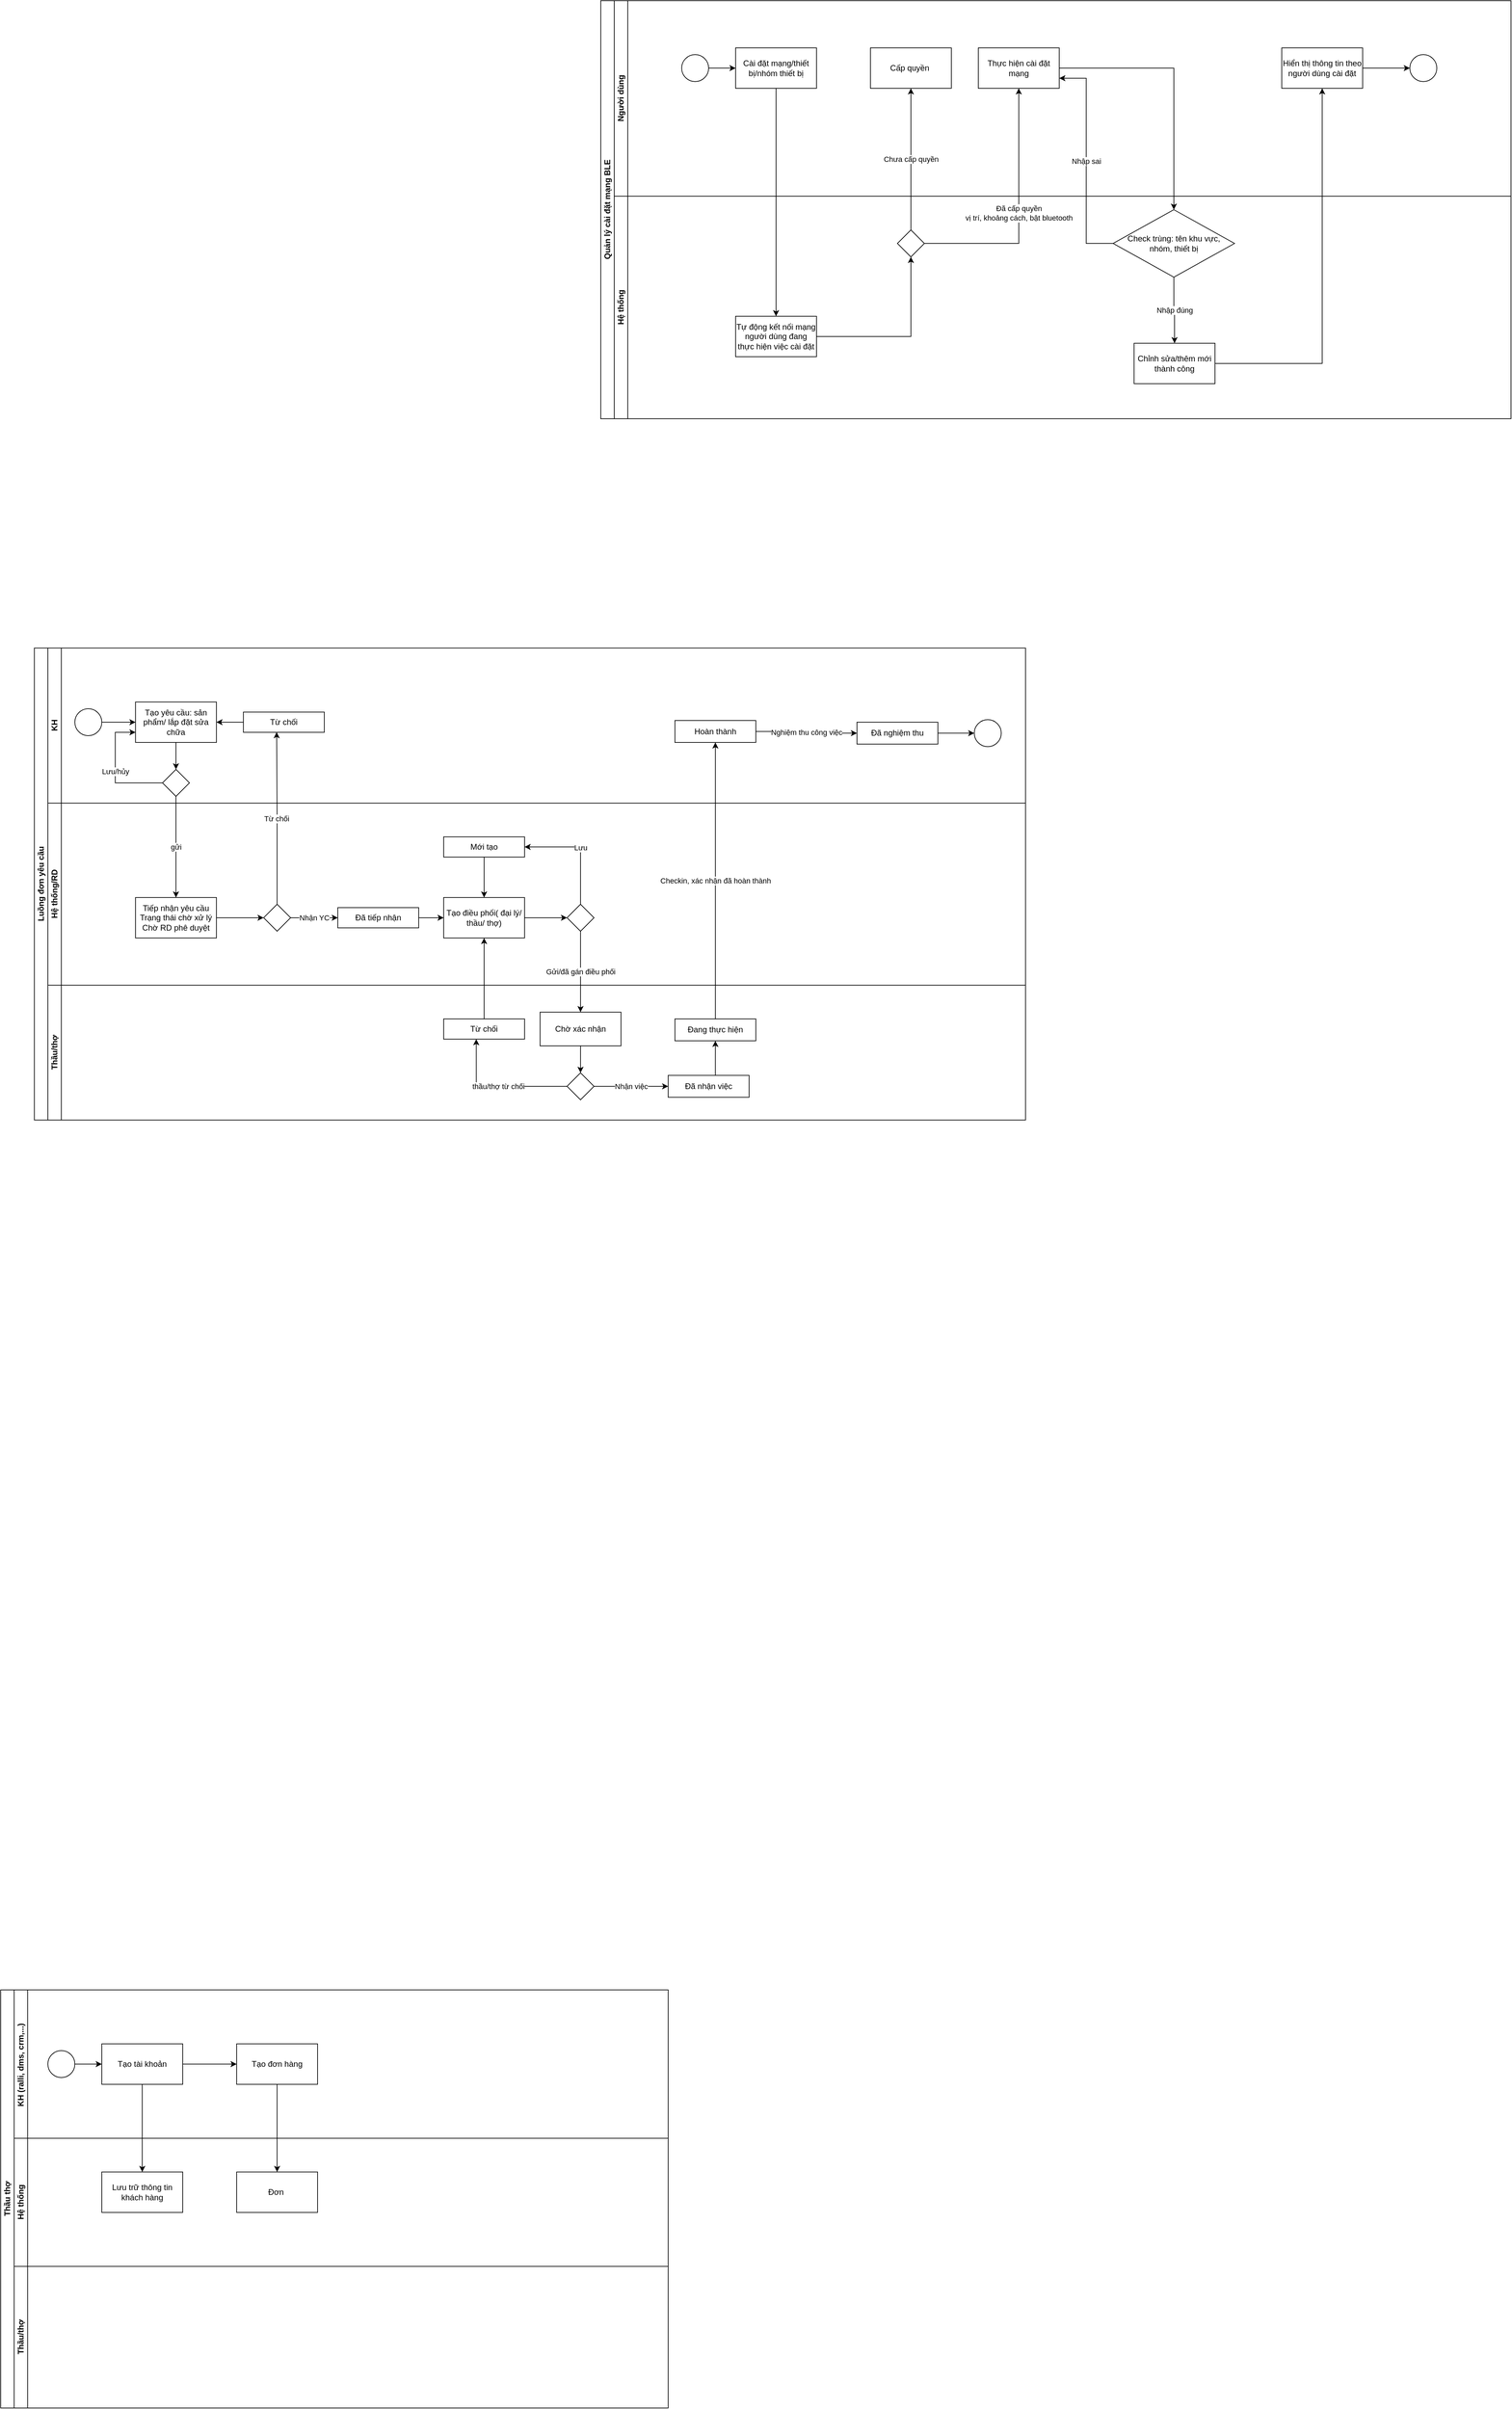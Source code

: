 <mxfile version="21.2.1" type="github">
  <diagram name="Trang-1" id="AQUSlerfujpNiMe7svl-">
    <mxGraphModel dx="2600" dy="4649" grid="1" gridSize="10" guides="1" tooltips="1" connect="1" arrows="1" fold="1" page="1" pageScale="1" pageWidth="827" pageHeight="1169" math="0" shadow="0">
      <root>
        <mxCell id="0" />
        <mxCell id="1" parent="0" />
        <mxCell id="vmiNTsruSPFpKQ4ee10j-1" value="Thầu thợ" style="swimlane;childLayout=stackLayout;resizeParent=1;resizeParentMax=0;horizontal=0;startSize=20;horizontalStack=0;html=1;" parent="1" vertex="1">
          <mxGeometry x="170" y="-130" width="990" height="620" as="geometry" />
        </mxCell>
        <mxCell id="vmiNTsruSPFpKQ4ee10j-2" value="KH (ralli, dms, crm,...)&amp;nbsp;" style="swimlane;startSize=20;horizontal=0;html=1;" parent="vmiNTsruSPFpKQ4ee10j-1" vertex="1">
          <mxGeometry x="20" width="970" height="220" as="geometry" />
        </mxCell>
        <mxCell id="vmiNTsruSPFpKQ4ee10j-7" value="" style="edgeStyle=orthogonalEdgeStyle;rounded=0;orthogonalLoop=1;jettySize=auto;html=1;" parent="vmiNTsruSPFpKQ4ee10j-2" source="vmiNTsruSPFpKQ4ee10j-5" target="vmiNTsruSPFpKQ4ee10j-6" edge="1">
          <mxGeometry relative="1" as="geometry" />
        </mxCell>
        <mxCell id="vmiNTsruSPFpKQ4ee10j-5" value="" style="ellipse;whiteSpace=wrap;html=1;aspect=fixed;" parent="vmiNTsruSPFpKQ4ee10j-2" vertex="1">
          <mxGeometry x="50" y="90" width="40" height="40" as="geometry" />
        </mxCell>
        <mxCell id="vmiNTsruSPFpKQ4ee10j-11" value="" style="edgeStyle=orthogonalEdgeStyle;rounded=0;orthogonalLoop=1;jettySize=auto;html=1;" parent="vmiNTsruSPFpKQ4ee10j-2" source="vmiNTsruSPFpKQ4ee10j-6" target="vmiNTsruSPFpKQ4ee10j-10" edge="1">
          <mxGeometry relative="1" as="geometry" />
        </mxCell>
        <mxCell id="vmiNTsruSPFpKQ4ee10j-6" value="Tạo tài khoản" style="whiteSpace=wrap;html=1;" parent="vmiNTsruSPFpKQ4ee10j-2" vertex="1">
          <mxGeometry x="130" y="80" width="120" height="60" as="geometry" />
        </mxCell>
        <mxCell id="vmiNTsruSPFpKQ4ee10j-10" value="Tạo đơn hàng" style="whiteSpace=wrap;html=1;" parent="vmiNTsruSPFpKQ4ee10j-2" vertex="1">
          <mxGeometry x="330" y="80" width="120" height="60" as="geometry" />
        </mxCell>
        <mxCell id="vmiNTsruSPFpKQ4ee10j-3" value="Hệ thống" style="swimlane;startSize=20;horizontal=0;html=1;" parent="vmiNTsruSPFpKQ4ee10j-1" vertex="1">
          <mxGeometry x="20" y="220" width="970" height="190" as="geometry" />
        </mxCell>
        <mxCell id="vmiNTsruSPFpKQ4ee10j-8" value="Lưu trữ thông tin khách hàng" style="whiteSpace=wrap;html=1;" parent="vmiNTsruSPFpKQ4ee10j-3" vertex="1">
          <mxGeometry x="130" y="50" width="120" height="60" as="geometry" />
        </mxCell>
        <mxCell id="vmiNTsruSPFpKQ4ee10j-12" value="Đơn&amp;nbsp;" style="whiteSpace=wrap;html=1;" parent="vmiNTsruSPFpKQ4ee10j-3" vertex="1">
          <mxGeometry x="330" y="50" width="120" height="60" as="geometry" />
        </mxCell>
        <mxCell id="vmiNTsruSPFpKQ4ee10j-4" value="Thầu/thợ" style="swimlane;startSize=20;horizontal=0;html=1;" parent="vmiNTsruSPFpKQ4ee10j-1" vertex="1">
          <mxGeometry x="20" y="410" width="970" height="210" as="geometry" />
        </mxCell>
        <mxCell id="vmiNTsruSPFpKQ4ee10j-9" value="" style="edgeStyle=orthogonalEdgeStyle;rounded=0;orthogonalLoop=1;jettySize=auto;html=1;" parent="vmiNTsruSPFpKQ4ee10j-1" source="vmiNTsruSPFpKQ4ee10j-6" target="vmiNTsruSPFpKQ4ee10j-8" edge="1">
          <mxGeometry relative="1" as="geometry" />
        </mxCell>
        <mxCell id="vmiNTsruSPFpKQ4ee10j-13" value="" style="edgeStyle=orthogonalEdgeStyle;rounded=0;orthogonalLoop=1;jettySize=auto;html=1;" parent="vmiNTsruSPFpKQ4ee10j-1" source="vmiNTsruSPFpKQ4ee10j-10" target="vmiNTsruSPFpKQ4ee10j-12" edge="1">
          <mxGeometry relative="1" as="geometry" />
        </mxCell>
        <mxCell id="vmiNTsruSPFpKQ4ee10j-14" value="Luồng đơn yêu cầu" style="swimlane;childLayout=stackLayout;resizeParent=1;resizeParentMax=0;horizontal=0;startSize=20;horizontalStack=0;html=1;" parent="1" vertex="1">
          <mxGeometry x="220" y="-2120" width="1470" height="700" as="geometry" />
        </mxCell>
        <mxCell id="vmiNTsruSPFpKQ4ee10j-40" value="gửi" style="edgeStyle=orthogonalEdgeStyle;rounded=0;orthogonalLoop=1;jettySize=auto;html=1;exitX=0.5;exitY=1;exitDx=0;exitDy=0;entryX=0.5;entryY=0;entryDx=0;entryDy=0;" parent="vmiNTsruSPFpKQ4ee10j-14" source="vmiNTsruSPFpKQ4ee10j-34" target="vmiNTsruSPFpKQ4ee10j-41" edge="1">
          <mxGeometry relative="1" as="geometry">
            <mxPoint x="210" y="290" as="targetPoint" />
            <Array as="points">
              <mxPoint x="210" y="240" />
              <mxPoint x="210" y="240" />
            </Array>
          </mxGeometry>
        </mxCell>
        <mxCell id="vmiNTsruSPFpKQ4ee10j-53" value="Từ chối" style="edgeStyle=orthogonalEdgeStyle;rounded=0;orthogonalLoop=1;jettySize=auto;html=1;exitX=0.5;exitY=0;exitDx=0;exitDy=0;entryX=0.411;entryY=0.992;entryDx=0;entryDy=0;entryPerimeter=0;" parent="vmiNTsruSPFpKQ4ee10j-14" source="vmiNTsruSPFpKQ4ee10j-44" target="vmiNTsruSPFpKQ4ee10j-51" edge="1">
          <mxGeometry relative="1" as="geometry" />
        </mxCell>
        <mxCell id="vmiNTsruSPFpKQ4ee10j-73" value="Gửi/đã gán điều phối" style="edgeStyle=orthogonalEdgeStyle;rounded=0;orthogonalLoop=1;jettySize=auto;html=1;exitX=0.5;exitY=1;exitDx=0;exitDy=0;entryX=0.5;entryY=0;entryDx=0;entryDy=0;" parent="vmiNTsruSPFpKQ4ee10j-14" source="vmiNTsruSPFpKQ4ee10j-57" target="vmiNTsruSPFpKQ4ee10j-72" edge="1">
          <mxGeometry relative="1" as="geometry" />
        </mxCell>
        <mxCell id="vmiNTsruSPFpKQ4ee10j-15" value="KH" style="swimlane;startSize=20;horizontal=0;html=1;" parent="vmiNTsruSPFpKQ4ee10j-14" vertex="1">
          <mxGeometry x="20" width="1450" height="230" as="geometry" />
        </mxCell>
        <mxCell id="vmiNTsruSPFpKQ4ee10j-19" value="" style="ellipse;whiteSpace=wrap;html=1;aspect=fixed;" parent="vmiNTsruSPFpKQ4ee10j-15" vertex="1">
          <mxGeometry x="40" y="90" width="40" height="40" as="geometry" />
        </mxCell>
        <mxCell id="vmiNTsruSPFpKQ4ee10j-20" value="Tạo yêu cầu: sản phẩm/ lắp đặt sửa chữa" style="whiteSpace=wrap;html=1;" parent="vmiNTsruSPFpKQ4ee10j-15" vertex="1">
          <mxGeometry x="130" y="80" width="120" height="60" as="geometry" />
        </mxCell>
        <mxCell id="vmiNTsruSPFpKQ4ee10j-21" value="" style="edgeStyle=orthogonalEdgeStyle;rounded=0;orthogonalLoop=1;jettySize=auto;html=1;" parent="vmiNTsruSPFpKQ4ee10j-15" source="vmiNTsruSPFpKQ4ee10j-19" target="vmiNTsruSPFpKQ4ee10j-20" edge="1">
          <mxGeometry relative="1" as="geometry" />
        </mxCell>
        <mxCell id="vmiNTsruSPFpKQ4ee10j-36" value="Lưu/hủy" style="edgeStyle=orthogonalEdgeStyle;rounded=0;orthogonalLoop=1;jettySize=auto;html=1;entryX=0;entryY=0.75;entryDx=0;entryDy=0;" parent="vmiNTsruSPFpKQ4ee10j-15" source="vmiNTsruSPFpKQ4ee10j-34" target="vmiNTsruSPFpKQ4ee10j-20" edge="1">
          <mxGeometry relative="1" as="geometry">
            <Array as="points">
              <mxPoint x="100" y="200" />
              <mxPoint x="100" y="125" />
            </Array>
          </mxGeometry>
        </mxCell>
        <mxCell id="vmiNTsruSPFpKQ4ee10j-34" value="" style="rhombus;whiteSpace=wrap;html=1;" parent="vmiNTsruSPFpKQ4ee10j-15" vertex="1">
          <mxGeometry x="170" y="180" width="40" height="40" as="geometry" />
        </mxCell>
        <mxCell id="vmiNTsruSPFpKQ4ee10j-35" value="" style="edgeStyle=orthogonalEdgeStyle;rounded=0;orthogonalLoop=1;jettySize=auto;html=1;" parent="vmiNTsruSPFpKQ4ee10j-15" source="vmiNTsruSPFpKQ4ee10j-20" target="vmiNTsruSPFpKQ4ee10j-34" edge="1">
          <mxGeometry relative="1" as="geometry" />
        </mxCell>
        <mxCell id="vmiNTsruSPFpKQ4ee10j-54" style="edgeStyle=orthogonalEdgeStyle;rounded=0;orthogonalLoop=1;jettySize=auto;html=1;exitX=0;exitY=0.5;exitDx=0;exitDy=0;entryX=1;entryY=0.5;entryDx=0;entryDy=0;" parent="vmiNTsruSPFpKQ4ee10j-15" source="vmiNTsruSPFpKQ4ee10j-51" target="vmiNTsruSPFpKQ4ee10j-20" edge="1">
          <mxGeometry relative="1" as="geometry" />
        </mxCell>
        <mxCell id="vmiNTsruSPFpKQ4ee10j-51" value="Từ chối" style="whiteSpace=wrap;html=1;" parent="vmiNTsruSPFpKQ4ee10j-15" vertex="1">
          <mxGeometry x="290" y="95" width="120" height="30" as="geometry" />
        </mxCell>
        <mxCell id="vmiNTsruSPFpKQ4ee10j-95" value="Nghiệm thu công việc" style="edgeStyle=orthogonalEdgeStyle;rounded=0;orthogonalLoop=1;jettySize=auto;html=1;entryX=0;entryY=0.5;entryDx=0;entryDy=0;" parent="vmiNTsruSPFpKQ4ee10j-15" source="vmiNTsruSPFpKQ4ee10j-90" target="vmiNTsruSPFpKQ4ee10j-92" edge="1">
          <mxGeometry relative="1" as="geometry" />
        </mxCell>
        <mxCell id="vmiNTsruSPFpKQ4ee10j-90" value="Hoàn thành" style="whiteSpace=wrap;html=1;" parent="vmiNTsruSPFpKQ4ee10j-15" vertex="1">
          <mxGeometry x="930" y="107.5" width="120" height="32.5" as="geometry" />
        </mxCell>
        <mxCell id="vmiNTsruSPFpKQ4ee10j-94" style="edgeStyle=orthogonalEdgeStyle;rounded=0;orthogonalLoop=1;jettySize=auto;html=1;entryX=0;entryY=0.5;entryDx=0;entryDy=0;" parent="vmiNTsruSPFpKQ4ee10j-15" source="vmiNTsruSPFpKQ4ee10j-92" target="vmiNTsruSPFpKQ4ee10j-93" edge="1">
          <mxGeometry relative="1" as="geometry" />
        </mxCell>
        <mxCell id="vmiNTsruSPFpKQ4ee10j-92" value="Đã nghiệm thu" style="whiteSpace=wrap;html=1;" parent="vmiNTsruSPFpKQ4ee10j-15" vertex="1">
          <mxGeometry x="1200" y="110" width="120" height="32.5" as="geometry" />
        </mxCell>
        <mxCell id="vmiNTsruSPFpKQ4ee10j-93" value="" style="ellipse;whiteSpace=wrap;html=1;aspect=fixed;" parent="vmiNTsruSPFpKQ4ee10j-15" vertex="1">
          <mxGeometry x="1374" y="106.25" width="40" height="40" as="geometry" />
        </mxCell>
        <mxCell id="vmiNTsruSPFpKQ4ee10j-16" value="Hệ thống/RD" style="swimlane;startSize=20;horizontal=0;html=1;" parent="vmiNTsruSPFpKQ4ee10j-14" vertex="1">
          <mxGeometry x="20" y="230" width="1450" height="270" as="geometry" />
        </mxCell>
        <mxCell id="vmiNTsruSPFpKQ4ee10j-49" style="edgeStyle=orthogonalEdgeStyle;rounded=0;orthogonalLoop=1;jettySize=auto;html=1;entryX=0;entryY=0.5;entryDx=0;entryDy=0;" parent="vmiNTsruSPFpKQ4ee10j-16" source="vmiNTsruSPFpKQ4ee10j-41" target="vmiNTsruSPFpKQ4ee10j-44" edge="1">
          <mxGeometry relative="1" as="geometry" />
        </mxCell>
        <mxCell id="vmiNTsruSPFpKQ4ee10j-41" value="Tiếp nhận yêu cầu&lt;br&gt;Trạng thái chờ xử lý&lt;br&gt;Chờ RD phê duyệt" style="whiteSpace=wrap;html=1;" parent="vmiNTsruSPFpKQ4ee10j-16" vertex="1">
          <mxGeometry x="130" y="140" width="120" height="60" as="geometry" />
        </mxCell>
        <mxCell id="vmiNTsruSPFpKQ4ee10j-75" value="Nhận YC" style="edgeStyle=orthogonalEdgeStyle;rounded=0;orthogonalLoop=1;jettySize=auto;html=1;entryX=0;entryY=0.5;entryDx=0;entryDy=0;" parent="vmiNTsruSPFpKQ4ee10j-16" source="vmiNTsruSPFpKQ4ee10j-44" target="vmiNTsruSPFpKQ4ee10j-74" edge="1">
          <mxGeometry relative="1" as="geometry" />
        </mxCell>
        <mxCell id="vmiNTsruSPFpKQ4ee10j-44" value="" style="rhombus;whiteSpace=wrap;html=1;" parent="vmiNTsruSPFpKQ4ee10j-16" vertex="1">
          <mxGeometry x="320" y="150" width="40" height="40" as="geometry" />
        </mxCell>
        <mxCell id="vmiNTsruSPFpKQ4ee10j-58" style="edgeStyle=orthogonalEdgeStyle;rounded=0;orthogonalLoop=1;jettySize=auto;html=1;" parent="vmiNTsruSPFpKQ4ee10j-16" source="vmiNTsruSPFpKQ4ee10j-55" target="vmiNTsruSPFpKQ4ee10j-57" edge="1">
          <mxGeometry relative="1" as="geometry" />
        </mxCell>
        <mxCell id="vmiNTsruSPFpKQ4ee10j-55" value="Tạo điều phối( đại lý/ thầu/ thợ)" style="whiteSpace=wrap;html=1;" parent="vmiNTsruSPFpKQ4ee10j-16" vertex="1">
          <mxGeometry x="587" y="140" width="120" height="60" as="geometry" />
        </mxCell>
        <mxCell id="vmiNTsruSPFpKQ4ee10j-70" value="Lưu" style="edgeStyle=orthogonalEdgeStyle;rounded=0;orthogonalLoop=1;jettySize=auto;html=1;exitX=0.5;exitY=0;exitDx=0;exitDy=0;entryX=1;entryY=0.5;entryDx=0;entryDy=0;" parent="vmiNTsruSPFpKQ4ee10j-16" source="vmiNTsruSPFpKQ4ee10j-57" target="vmiNTsruSPFpKQ4ee10j-68" edge="1">
          <mxGeometry relative="1" as="geometry" />
        </mxCell>
        <mxCell id="vmiNTsruSPFpKQ4ee10j-57" value="" style="rhombus;whiteSpace=wrap;html=1;" parent="vmiNTsruSPFpKQ4ee10j-16" vertex="1">
          <mxGeometry x="770" y="150" width="40" height="40" as="geometry" />
        </mxCell>
        <mxCell id="vmiNTsruSPFpKQ4ee10j-71" style="edgeStyle=orthogonalEdgeStyle;rounded=0;orthogonalLoop=1;jettySize=auto;html=1;exitX=0.5;exitY=1;exitDx=0;exitDy=0;entryX=0.5;entryY=0;entryDx=0;entryDy=0;" parent="vmiNTsruSPFpKQ4ee10j-16" source="vmiNTsruSPFpKQ4ee10j-68" target="vmiNTsruSPFpKQ4ee10j-55" edge="1">
          <mxGeometry relative="1" as="geometry" />
        </mxCell>
        <mxCell id="vmiNTsruSPFpKQ4ee10j-68" value="Mới tạo" style="whiteSpace=wrap;html=1;" parent="vmiNTsruSPFpKQ4ee10j-16" vertex="1">
          <mxGeometry x="587" y="50" width="120" height="30" as="geometry" />
        </mxCell>
        <mxCell id="vmiNTsruSPFpKQ4ee10j-76" style="edgeStyle=orthogonalEdgeStyle;rounded=0;orthogonalLoop=1;jettySize=auto;html=1;entryX=0;entryY=0.5;entryDx=0;entryDy=0;" parent="vmiNTsruSPFpKQ4ee10j-16" source="vmiNTsruSPFpKQ4ee10j-74" target="vmiNTsruSPFpKQ4ee10j-55" edge="1">
          <mxGeometry relative="1" as="geometry" />
        </mxCell>
        <mxCell id="vmiNTsruSPFpKQ4ee10j-74" value="Đã tiếp nhận" style="whiteSpace=wrap;html=1;" parent="vmiNTsruSPFpKQ4ee10j-16" vertex="1">
          <mxGeometry x="430" y="155" width="120" height="30" as="geometry" />
        </mxCell>
        <mxCell id="vmiNTsruSPFpKQ4ee10j-83" style="edgeStyle=orthogonalEdgeStyle;rounded=0;orthogonalLoop=1;jettySize=auto;html=1;entryX=0.5;entryY=1;entryDx=0;entryDy=0;" parent="vmiNTsruSPFpKQ4ee10j-14" source="vmiNTsruSPFpKQ4ee10j-82" target="vmiNTsruSPFpKQ4ee10j-55" edge="1">
          <mxGeometry relative="1" as="geometry" />
        </mxCell>
        <mxCell id="vmiNTsruSPFpKQ4ee10j-91" value="Checkin, xác nhận đã hoàn thành" style="edgeStyle=orthogonalEdgeStyle;rounded=0;orthogonalLoop=1;jettySize=auto;html=1;exitX=0.5;exitY=0;exitDx=0;exitDy=0;" parent="vmiNTsruSPFpKQ4ee10j-14" source="vmiNTsruSPFpKQ4ee10j-86" target="vmiNTsruSPFpKQ4ee10j-90" edge="1">
          <mxGeometry relative="1" as="geometry" />
        </mxCell>
        <mxCell id="vmiNTsruSPFpKQ4ee10j-17" value="Thầu/thợ" style="swimlane;startSize=20;horizontal=0;html=1;" parent="vmiNTsruSPFpKQ4ee10j-14" vertex="1">
          <mxGeometry x="20" y="500" width="1450" height="200" as="geometry" />
        </mxCell>
        <mxCell id="vmiNTsruSPFpKQ4ee10j-80" style="edgeStyle=orthogonalEdgeStyle;rounded=0;orthogonalLoop=1;jettySize=auto;html=1;entryX=0.5;entryY=0;entryDx=0;entryDy=0;" parent="vmiNTsruSPFpKQ4ee10j-17" source="vmiNTsruSPFpKQ4ee10j-72" target="vmiNTsruSPFpKQ4ee10j-79" edge="1">
          <mxGeometry relative="1" as="geometry" />
        </mxCell>
        <mxCell id="vmiNTsruSPFpKQ4ee10j-72" value="Chờ xác nhận" style="whiteSpace=wrap;html=1;" parent="vmiNTsruSPFpKQ4ee10j-17" vertex="1">
          <mxGeometry x="730" y="40" width="120" height="50" as="geometry" />
        </mxCell>
        <mxCell id="vmiNTsruSPFpKQ4ee10j-81" value="thầu/thợ từ chối" style="edgeStyle=orthogonalEdgeStyle;rounded=0;orthogonalLoop=1;jettySize=auto;html=1;entryX=0.403;entryY=1.002;entryDx=0;entryDy=0;entryPerimeter=0;" parent="vmiNTsruSPFpKQ4ee10j-17" source="vmiNTsruSPFpKQ4ee10j-79" target="vmiNTsruSPFpKQ4ee10j-82" edge="1">
          <mxGeometry relative="1" as="geometry">
            <mxPoint x="630" y="150.0" as="targetPoint" />
          </mxGeometry>
        </mxCell>
        <mxCell id="vmiNTsruSPFpKQ4ee10j-85" value="Nhận việc" style="edgeStyle=orthogonalEdgeStyle;rounded=0;orthogonalLoop=1;jettySize=auto;html=1;entryX=0;entryY=0.5;entryDx=0;entryDy=0;" parent="vmiNTsruSPFpKQ4ee10j-17" source="vmiNTsruSPFpKQ4ee10j-79" target="vmiNTsruSPFpKQ4ee10j-84" edge="1">
          <mxGeometry relative="1" as="geometry">
            <mxPoint x="880" y="150.0" as="targetPoint" />
          </mxGeometry>
        </mxCell>
        <mxCell id="vmiNTsruSPFpKQ4ee10j-79" value="" style="rhombus;whiteSpace=wrap;html=1;" parent="vmiNTsruSPFpKQ4ee10j-17" vertex="1">
          <mxGeometry x="770" y="130" width="40" height="40" as="geometry" />
        </mxCell>
        <mxCell id="vmiNTsruSPFpKQ4ee10j-82" value="Từ chối" style="whiteSpace=wrap;html=1;" parent="vmiNTsruSPFpKQ4ee10j-17" vertex="1">
          <mxGeometry x="587" y="50" width="120" height="30" as="geometry" />
        </mxCell>
        <mxCell id="vmiNTsruSPFpKQ4ee10j-87" style="edgeStyle=orthogonalEdgeStyle;rounded=0;orthogonalLoop=1;jettySize=auto;html=1;exitX=0.583;exitY=0.192;exitDx=0;exitDy=0;entryX=0.5;entryY=1;entryDx=0;entryDy=0;exitPerimeter=0;" parent="vmiNTsruSPFpKQ4ee10j-17" source="vmiNTsruSPFpKQ4ee10j-84" target="vmiNTsruSPFpKQ4ee10j-86" edge="1">
          <mxGeometry relative="1" as="geometry" />
        </mxCell>
        <mxCell id="vmiNTsruSPFpKQ4ee10j-84" value="Đã nhận việc" style="whiteSpace=wrap;html=1;" parent="vmiNTsruSPFpKQ4ee10j-17" vertex="1">
          <mxGeometry x="920" y="133.75" width="120" height="32.5" as="geometry" />
        </mxCell>
        <mxCell id="vmiNTsruSPFpKQ4ee10j-86" value="Đang thực hiện" style="whiteSpace=wrap;html=1;" parent="vmiNTsruSPFpKQ4ee10j-17" vertex="1">
          <mxGeometry x="930" y="50" width="120" height="32.5" as="geometry" />
        </mxCell>
        <mxCell id="GGCU3nII_FPrOnqesx_v-27" value="Quản lý cài đặt mạng BLE" style="swimlane;childLayout=stackLayout;resizeParent=1;resizeParentMax=0;horizontal=0;startSize=20;horizontalStack=0;html=1;" vertex="1" parent="1">
          <mxGeometry x="1060" y="-3080" width="1350" height="620" as="geometry" />
        </mxCell>
        <mxCell id="GGCU3nII_FPrOnqesx_v-28" value="Người dùng" style="swimlane;startSize=20;horizontal=0;html=1;" vertex="1" parent="GGCU3nII_FPrOnqesx_v-27">
          <mxGeometry x="20" width="1330" height="290" as="geometry" />
        </mxCell>
        <mxCell id="GGCU3nII_FPrOnqesx_v-30" value="Hệ thống" style="swimlane;startSize=20;horizontal=0;html=1;" vertex="1" parent="GGCU3nII_FPrOnqesx_v-27">
          <mxGeometry x="20" y="290" width="1330" height="330" as="geometry" />
        </mxCell>
        <mxCell id="GGCU3nII_FPrOnqesx_v-31" style="edgeStyle=orthogonalEdgeStyle;rounded=0;orthogonalLoop=1;jettySize=auto;html=1;exitX=1;exitY=0.5;exitDx=0;exitDy=0;entryX=0;entryY=0.5;entryDx=0;entryDy=0;" edge="1" parent="1" source="GGCU3nII_FPrOnqesx_v-32" target="GGCU3nII_FPrOnqesx_v-33">
          <mxGeometry relative="1" as="geometry" />
        </mxCell>
        <mxCell id="GGCU3nII_FPrOnqesx_v-32" value="" style="ellipse;whiteSpace=wrap;html=1;aspect=fixed;" vertex="1" parent="1">
          <mxGeometry x="1180" y="-3000" width="40" height="40" as="geometry" />
        </mxCell>
        <mxCell id="GGCU3nII_FPrOnqesx_v-33" value="Cài đặt mạng/thiết bị/nhóm thiết bị" style="whiteSpace=wrap;html=1;" vertex="1" parent="1">
          <mxGeometry x="1260" y="-3010" width="120" height="60" as="geometry" />
        </mxCell>
        <mxCell id="GGCU3nII_FPrOnqesx_v-34" value="Cấp quyền&amp;nbsp;" style="whiteSpace=wrap;html=1;" vertex="1" parent="1">
          <mxGeometry x="1460" y="-3010" width="120" height="60" as="geometry" />
        </mxCell>
        <mxCell id="GGCU3nII_FPrOnqesx_v-35" value="Thực hiện cài đặt mạng" style="whiteSpace=wrap;html=1;" vertex="1" parent="1">
          <mxGeometry x="1620" y="-3010" width="120" height="60" as="geometry" />
        </mxCell>
        <mxCell id="GGCU3nII_FPrOnqesx_v-36" style="edgeStyle=orthogonalEdgeStyle;rounded=0;orthogonalLoop=1;jettySize=auto;html=1;" edge="1" parent="1" source="GGCU3nII_FPrOnqesx_v-37" target="GGCU3nII_FPrOnqesx_v-38">
          <mxGeometry relative="1" as="geometry" />
        </mxCell>
        <mxCell id="GGCU3nII_FPrOnqesx_v-37" value="Hiển thị thông tin theo người dùng cài đặt" style="whiteSpace=wrap;html=1;" vertex="1" parent="1">
          <mxGeometry x="2070" y="-3010" width="120" height="60" as="geometry" />
        </mxCell>
        <mxCell id="GGCU3nII_FPrOnqesx_v-38" value="" style="ellipse;whiteSpace=wrap;html=1;aspect=fixed;" vertex="1" parent="1">
          <mxGeometry x="2260" y="-3000" width="40" height="40" as="geometry" />
        </mxCell>
        <mxCell id="GGCU3nII_FPrOnqesx_v-39" value="Chưa cấp quyền" style="edgeStyle=orthogonalEdgeStyle;rounded=0;orthogonalLoop=1;jettySize=auto;html=1;entryX=0.5;entryY=1;entryDx=0;entryDy=0;" edge="1" parent="1" source="GGCU3nII_FPrOnqesx_v-46" target="GGCU3nII_FPrOnqesx_v-34">
          <mxGeometry relative="1" as="geometry" />
        </mxCell>
        <mxCell id="GGCU3nII_FPrOnqesx_v-40" value="Đã cấp quyền&lt;br&gt;vị trí, khoảng cách, bật bluetooth" style="edgeStyle=orthogonalEdgeStyle;rounded=0;orthogonalLoop=1;jettySize=auto;html=1;" edge="1" parent="1" source="GGCU3nII_FPrOnqesx_v-46" target="GGCU3nII_FPrOnqesx_v-35">
          <mxGeometry relative="1" as="geometry" />
        </mxCell>
        <mxCell id="GGCU3nII_FPrOnqesx_v-41" style="edgeStyle=orthogonalEdgeStyle;rounded=0;orthogonalLoop=1;jettySize=auto;html=1;entryX=0.5;entryY=0;entryDx=0;entryDy=0;" edge="1" parent="1" source="GGCU3nII_FPrOnqesx_v-33" target="GGCU3nII_FPrOnqesx_v-45">
          <mxGeometry relative="1" as="geometry" />
        </mxCell>
        <mxCell id="GGCU3nII_FPrOnqesx_v-42" style="edgeStyle=orthogonalEdgeStyle;rounded=0;orthogonalLoop=1;jettySize=auto;html=1;exitX=1;exitY=0.5;exitDx=0;exitDy=0;entryX=0.5;entryY=0;entryDx=0;entryDy=0;" edge="1" parent="1" source="GGCU3nII_FPrOnqesx_v-35" target="GGCU3nII_FPrOnqesx_v-48">
          <mxGeometry relative="1" as="geometry" />
        </mxCell>
        <mxCell id="GGCU3nII_FPrOnqesx_v-43" value="Nhập sai" style="edgeStyle=orthogonalEdgeStyle;rounded=0;orthogonalLoop=1;jettySize=auto;html=1;entryX=1;entryY=0.75;entryDx=0;entryDy=0;" edge="1" parent="1" source="GGCU3nII_FPrOnqesx_v-48" target="GGCU3nII_FPrOnqesx_v-35">
          <mxGeometry relative="1" as="geometry" />
        </mxCell>
        <mxCell id="GGCU3nII_FPrOnqesx_v-44" style="edgeStyle=orthogonalEdgeStyle;rounded=0;orthogonalLoop=1;jettySize=auto;html=1;entryX=0.5;entryY=1;entryDx=0;entryDy=0;" edge="1" parent="1" source="GGCU3nII_FPrOnqesx_v-45" target="GGCU3nII_FPrOnqesx_v-46">
          <mxGeometry relative="1" as="geometry" />
        </mxCell>
        <mxCell id="GGCU3nII_FPrOnqesx_v-45" value="Tự động kết nối mạng người dùng đang thực hiện việc cài đặt" style="whiteSpace=wrap;html=1;" vertex="1" parent="1">
          <mxGeometry x="1260" y="-2612" width="120" height="60" as="geometry" />
        </mxCell>
        <mxCell id="GGCU3nII_FPrOnqesx_v-46" value="" style="rhombus;whiteSpace=wrap;html=1;" vertex="1" parent="1">
          <mxGeometry x="1500" y="-2740" width="40" height="40" as="geometry" />
        </mxCell>
        <mxCell id="GGCU3nII_FPrOnqesx_v-47" value="Nhập đúng" style="edgeStyle=orthogonalEdgeStyle;rounded=0;orthogonalLoop=1;jettySize=auto;html=1;exitX=0.5;exitY=1;exitDx=0;exitDy=0;entryX=0.5;entryY=0;entryDx=0;entryDy=0;" edge="1" parent="1" source="GGCU3nII_FPrOnqesx_v-48" target="GGCU3nII_FPrOnqesx_v-49">
          <mxGeometry relative="1" as="geometry" />
        </mxCell>
        <mxCell id="GGCU3nII_FPrOnqesx_v-48" value="Check trùng: tên khu vực, &lt;br&gt;nhóm, thiết bị" style="rhombus;whiteSpace=wrap;html=1;" vertex="1" parent="1">
          <mxGeometry x="1820" y="-2770" width="180" height="100" as="geometry" />
        </mxCell>
        <mxCell id="GGCU3nII_FPrOnqesx_v-49" value="Chỉnh sửa/thêm mới thành công" style="whiteSpace=wrap;html=1;" vertex="1" parent="1">
          <mxGeometry x="1851" y="-2572" width="120" height="60" as="geometry" />
        </mxCell>
        <mxCell id="GGCU3nII_FPrOnqesx_v-50" style="edgeStyle=orthogonalEdgeStyle;rounded=0;orthogonalLoop=1;jettySize=auto;html=1;entryX=0.5;entryY=1;entryDx=0;entryDy=0;" edge="1" parent="1" source="GGCU3nII_FPrOnqesx_v-49" target="GGCU3nII_FPrOnqesx_v-37">
          <mxGeometry relative="1" as="geometry" />
        </mxCell>
      </root>
    </mxGraphModel>
  </diagram>
</mxfile>
